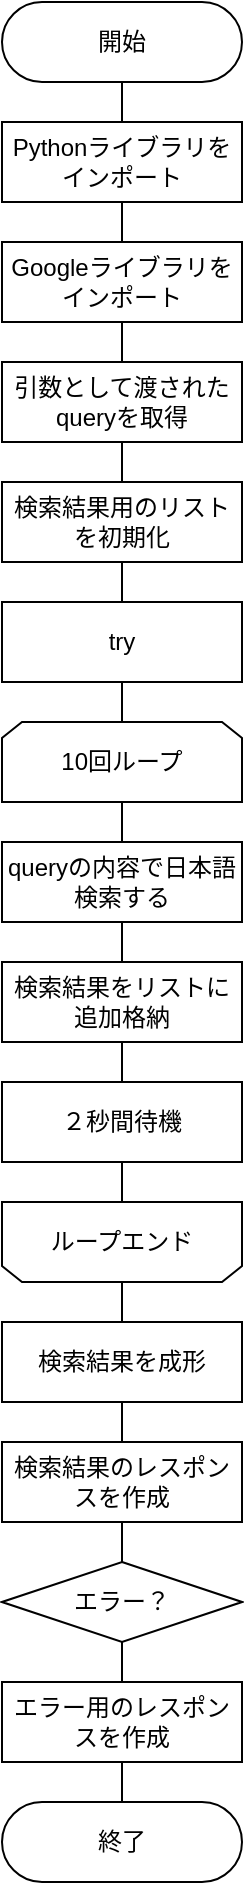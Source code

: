<mxfile version="26.0.10">
  <diagram id="C5RBs43oDa-KdzZeNtuy" name="Page-1">
    <mxGraphModel dx="1426" dy="755" grid="1" gridSize="10" guides="1" tooltips="1" connect="1" arrows="1" fold="1" page="1" pageScale="1" pageWidth="827" pageHeight="1169" math="0" shadow="0">
      <root>
        <mxCell id="WIyWlLk6GJQsqaUBKTNV-0" />
        <mxCell id="WIyWlLk6GJQsqaUBKTNV-1" parent="WIyWlLk6GJQsqaUBKTNV-0" />
        <mxCell id="QCrwxpAt4398YTyObsWn-12" style="edgeStyle=orthogonalEdgeStyle;rounded=0;orthogonalLoop=1;jettySize=auto;html=1;exitX=0.5;exitY=1;exitDx=0;exitDy=0;entryX=0.5;entryY=0;entryDx=0;entryDy=0;endArrow=none;startFill=0;" edge="1" parent="WIyWlLk6GJQsqaUBKTNV-1" source="qappX6rMIuu9krUGE73v-0" target="qappX6rMIuu9krUGE73v-1">
          <mxGeometry relative="1" as="geometry" />
        </mxCell>
        <mxCell id="qappX6rMIuu9krUGE73v-0" value="Pythonライブラリをインポート" style="rounded=0;whiteSpace=wrap;html=1;" parent="WIyWlLk6GJQsqaUBKTNV-1" vertex="1">
          <mxGeometry x="320" y="220" width="120" height="40" as="geometry" />
        </mxCell>
        <mxCell id="QCrwxpAt4398YTyObsWn-13" style="edgeStyle=orthogonalEdgeStyle;rounded=0;orthogonalLoop=1;jettySize=auto;html=1;exitX=0.5;exitY=1;exitDx=0;exitDy=0;entryX=0.5;entryY=0;entryDx=0;entryDy=0;endArrow=none;startFill=0;" edge="1" parent="WIyWlLk6GJQsqaUBKTNV-1" source="qappX6rMIuu9krUGE73v-1" target="qappX6rMIuu9krUGE73v-2">
          <mxGeometry relative="1" as="geometry" />
        </mxCell>
        <mxCell id="qappX6rMIuu9krUGE73v-1" value="Googleライブラリをインポート" style="rounded=0;whiteSpace=wrap;html=1;" parent="WIyWlLk6GJQsqaUBKTNV-1" vertex="1">
          <mxGeometry x="320" y="280" width="120" height="40" as="geometry" />
        </mxCell>
        <mxCell id="QCrwxpAt4398YTyObsWn-14" style="edgeStyle=orthogonalEdgeStyle;rounded=0;orthogonalLoop=1;jettySize=auto;html=1;exitX=0.5;exitY=1;exitDx=0;exitDy=0;entryX=0.5;entryY=0;entryDx=0;entryDy=0;endArrow=none;startFill=0;" edge="1" parent="WIyWlLk6GJQsqaUBKTNV-1" source="qappX6rMIuu9krUGE73v-2" target="qappX6rMIuu9krUGE73v-3">
          <mxGeometry relative="1" as="geometry" />
        </mxCell>
        <mxCell id="qappX6rMIuu9krUGE73v-2" value="引数として渡されたqueryを取得" style="rounded=0;whiteSpace=wrap;html=1;" parent="WIyWlLk6GJQsqaUBKTNV-1" vertex="1">
          <mxGeometry x="320" y="340" width="120" height="40" as="geometry" />
        </mxCell>
        <mxCell id="QCrwxpAt4398YTyObsWn-15" style="edgeStyle=orthogonalEdgeStyle;rounded=0;orthogonalLoop=1;jettySize=auto;html=1;exitX=0.5;exitY=1;exitDx=0;exitDy=0;entryX=0.5;entryY=0;entryDx=0;entryDy=0;endArrow=none;startFill=0;" edge="1" parent="WIyWlLk6GJQsqaUBKTNV-1" source="qappX6rMIuu9krUGE73v-3" target="QCrwxpAt4398YTyObsWn-21">
          <mxGeometry relative="1" as="geometry" />
        </mxCell>
        <mxCell id="qappX6rMIuu9krUGE73v-3" value="検索結果用のリストを初期化" style="rounded=0;whiteSpace=wrap;html=1;" parent="WIyWlLk6GJQsqaUBKTNV-1" vertex="1">
          <mxGeometry x="320" y="400" width="120" height="40" as="geometry" />
        </mxCell>
        <mxCell id="QCrwxpAt4398YTyObsWn-18" style="edgeStyle=orthogonalEdgeStyle;rounded=0;orthogonalLoop=1;jettySize=auto;html=1;exitX=0.5;exitY=1;exitDx=0;exitDy=0;entryX=0.5;entryY=0;entryDx=0;entryDy=0;endArrow=none;startFill=0;" edge="1" parent="WIyWlLk6GJQsqaUBKTNV-1" source="qappX6rMIuu9krUGE73v-4" target="QCrwxpAt4398YTyObsWn-17">
          <mxGeometry relative="1" as="geometry" />
        </mxCell>
        <mxCell id="qappX6rMIuu9krUGE73v-4" value="10回ループ" style="shape=loopLimit;whiteSpace=wrap;html=1;size=10;" parent="WIyWlLk6GJQsqaUBKTNV-1" vertex="1">
          <mxGeometry x="320" y="520" width="120" height="40" as="geometry" />
        </mxCell>
        <mxCell id="QCrwxpAt4398YTyObsWn-3" style="edgeStyle=orthogonalEdgeStyle;rounded=0;orthogonalLoop=1;jettySize=auto;html=1;exitX=0.5;exitY=1;exitDx=0;exitDy=0;entryX=0.5;entryY=0;entryDx=0;entryDy=0;endArrow=none;startFill=0;" edge="1" parent="WIyWlLk6GJQsqaUBKTNV-1" source="qappX6rMIuu9krUGE73v-5" target="qappX6rMIuu9krUGE73v-6">
          <mxGeometry relative="1" as="geometry" />
        </mxCell>
        <mxCell id="qappX6rMIuu9krUGE73v-5" value="検索結果をリストに追加格納" style="rounded=0;whiteSpace=wrap;html=1;" parent="WIyWlLk6GJQsqaUBKTNV-1" vertex="1">
          <mxGeometry x="320" y="640" width="120" height="40" as="geometry" />
        </mxCell>
        <mxCell id="QCrwxpAt4398YTyObsWn-4" style="edgeStyle=orthogonalEdgeStyle;rounded=0;orthogonalLoop=1;jettySize=auto;html=1;exitX=0.5;exitY=1;exitDx=0;exitDy=0;entryX=0.5;entryY=1;entryDx=0;entryDy=0;endArrow=none;startFill=0;" edge="1" parent="WIyWlLk6GJQsqaUBKTNV-1" source="qappX6rMIuu9krUGE73v-6" target="QCrwxpAt4398YTyObsWn-0">
          <mxGeometry relative="1" as="geometry" />
        </mxCell>
        <mxCell id="qappX6rMIuu9krUGE73v-6" value="２秒間待機" style="rounded=0;whiteSpace=wrap;html=1;" parent="WIyWlLk6GJQsqaUBKTNV-1" vertex="1">
          <mxGeometry x="320" y="700" width="120" height="40" as="geometry" />
        </mxCell>
        <mxCell id="QCrwxpAt4398YTyObsWn-6" style="edgeStyle=orthogonalEdgeStyle;rounded=0;orthogonalLoop=1;jettySize=auto;html=1;exitX=0.5;exitY=1;exitDx=0;exitDy=0;entryX=0.5;entryY=0;entryDx=0;entryDy=0;endArrow=none;startFill=0;" edge="1" parent="WIyWlLk6GJQsqaUBKTNV-1" source="qappX6rMIuu9krUGE73v-7" target="qappX6rMIuu9krUGE73v-8">
          <mxGeometry relative="1" as="geometry" />
        </mxCell>
        <mxCell id="qappX6rMIuu9krUGE73v-7" value="検索結果を成形" style="rounded=0;whiteSpace=wrap;html=1;" parent="WIyWlLk6GJQsqaUBKTNV-1" vertex="1">
          <mxGeometry x="320" y="820" width="120" height="40" as="geometry" />
        </mxCell>
        <mxCell id="QCrwxpAt4398YTyObsWn-7" style="edgeStyle=orthogonalEdgeStyle;rounded=0;orthogonalLoop=1;jettySize=auto;html=1;exitX=0.5;exitY=1;exitDx=0;exitDy=0;entryX=0.5;entryY=0;entryDx=0;entryDy=0;endArrow=none;startFill=0;" edge="1" parent="WIyWlLk6GJQsqaUBKTNV-1" source="qappX6rMIuu9krUGE73v-8" target="qappX6rMIuu9krUGE73v-9">
          <mxGeometry relative="1" as="geometry" />
        </mxCell>
        <mxCell id="qappX6rMIuu9krUGE73v-8" value="検索結果のレスポンスを作成" style="rounded=0;whiteSpace=wrap;html=1;" parent="WIyWlLk6GJQsqaUBKTNV-1" vertex="1">
          <mxGeometry x="320" y="880" width="120" height="40" as="geometry" />
        </mxCell>
        <mxCell id="QCrwxpAt4398YTyObsWn-8" style="edgeStyle=orthogonalEdgeStyle;rounded=0;orthogonalLoop=1;jettySize=auto;html=1;exitX=0.5;exitY=1;exitDx=0;exitDy=0;entryX=0.5;entryY=0;entryDx=0;entryDy=0;endArrow=none;startFill=0;" edge="1" parent="WIyWlLk6GJQsqaUBKTNV-1" source="qappX6rMIuu9krUGE73v-9" target="qappX6rMIuu9krUGE73v-10">
          <mxGeometry relative="1" as="geometry" />
        </mxCell>
        <mxCell id="qappX6rMIuu9krUGE73v-9" value="エラー？" style="rhombus;whiteSpace=wrap;html=1;" parent="WIyWlLk6GJQsqaUBKTNV-1" vertex="1">
          <mxGeometry x="320" y="940" width="120" height="40" as="geometry" />
        </mxCell>
        <mxCell id="QCrwxpAt4398YTyObsWn-16" style="edgeStyle=orthogonalEdgeStyle;rounded=0;orthogonalLoop=1;jettySize=auto;html=1;exitX=0.5;exitY=1;exitDx=0;exitDy=0;entryX=0.5;entryY=0;entryDx=0;entryDy=0;endArrow=none;startFill=0;" edge="1" parent="WIyWlLk6GJQsqaUBKTNV-1" source="qappX6rMIuu9krUGE73v-10" target="QCrwxpAt4398YTyObsWn-9">
          <mxGeometry relative="1" as="geometry" />
        </mxCell>
        <mxCell id="qappX6rMIuu9krUGE73v-10" value="エラー用のレスポンスを作成" style="rounded=0;whiteSpace=wrap;html=1;" parent="WIyWlLk6GJQsqaUBKTNV-1" vertex="1">
          <mxGeometry x="320" y="1000" width="120" height="40" as="geometry" />
        </mxCell>
        <mxCell id="QCrwxpAt4398YTyObsWn-5" style="edgeStyle=orthogonalEdgeStyle;rounded=0;orthogonalLoop=1;jettySize=auto;html=1;exitX=0.5;exitY=0;exitDx=0;exitDy=0;entryX=0.5;entryY=0;entryDx=0;entryDy=0;endArrow=none;startFill=0;" edge="1" parent="WIyWlLk6GJQsqaUBKTNV-1" source="QCrwxpAt4398YTyObsWn-0" target="qappX6rMIuu9krUGE73v-7">
          <mxGeometry relative="1" as="geometry" />
        </mxCell>
        <mxCell id="QCrwxpAt4398YTyObsWn-0" value="" style="shape=loopLimit;whiteSpace=wrap;html=1;size=10;rotation=-180;" vertex="1" parent="WIyWlLk6GJQsqaUBKTNV-1">
          <mxGeometry x="320" y="760" width="120" height="40" as="geometry" />
        </mxCell>
        <mxCell id="QCrwxpAt4398YTyObsWn-9" value="終了" style="rounded=1;whiteSpace=wrap;html=1;arcSize=50;" vertex="1" parent="WIyWlLk6GJQsqaUBKTNV-1">
          <mxGeometry x="320" y="1060" width="120" height="40" as="geometry" />
        </mxCell>
        <mxCell id="QCrwxpAt4398YTyObsWn-11" style="edgeStyle=orthogonalEdgeStyle;rounded=0;orthogonalLoop=1;jettySize=auto;html=1;exitX=0.5;exitY=1;exitDx=0;exitDy=0;entryX=0.5;entryY=0;entryDx=0;entryDy=0;endArrow=none;startFill=0;" edge="1" parent="WIyWlLk6GJQsqaUBKTNV-1" source="QCrwxpAt4398YTyObsWn-10" target="qappX6rMIuu9krUGE73v-0">
          <mxGeometry relative="1" as="geometry" />
        </mxCell>
        <mxCell id="QCrwxpAt4398YTyObsWn-10" value="開始" style="rounded=1;whiteSpace=wrap;html=1;arcSize=50;" vertex="1" parent="WIyWlLk6GJQsqaUBKTNV-1">
          <mxGeometry x="320" y="160" width="120" height="40" as="geometry" />
        </mxCell>
        <mxCell id="QCrwxpAt4398YTyObsWn-19" style="edgeStyle=orthogonalEdgeStyle;rounded=0;orthogonalLoop=1;jettySize=auto;html=1;exitX=0.5;exitY=1;exitDx=0;exitDy=0;entryX=0.5;entryY=0;entryDx=0;entryDy=0;endArrow=none;startFill=0;" edge="1" parent="WIyWlLk6GJQsqaUBKTNV-1" source="QCrwxpAt4398YTyObsWn-17" target="qappX6rMIuu9krUGE73v-5">
          <mxGeometry relative="1" as="geometry" />
        </mxCell>
        <mxCell id="QCrwxpAt4398YTyObsWn-17" value="queryの内容で日本語検索する" style="rounded=0;whiteSpace=wrap;html=1;" vertex="1" parent="WIyWlLk6GJQsqaUBKTNV-1">
          <mxGeometry x="320" y="580" width="120" height="40" as="geometry" />
        </mxCell>
        <mxCell id="QCrwxpAt4398YTyObsWn-20" value="ループエンド" style="text;html=1;align=center;verticalAlign=middle;whiteSpace=wrap;rounded=0;" vertex="1" parent="WIyWlLk6GJQsqaUBKTNV-1">
          <mxGeometry x="320" y="760" width="120" height="40" as="geometry" />
        </mxCell>
        <mxCell id="QCrwxpAt4398YTyObsWn-22" style="edgeStyle=orthogonalEdgeStyle;rounded=0;orthogonalLoop=1;jettySize=auto;html=1;exitX=0.5;exitY=1;exitDx=0;exitDy=0;entryX=0.5;entryY=0;entryDx=0;entryDy=0;endArrow=none;startFill=0;" edge="1" parent="WIyWlLk6GJQsqaUBKTNV-1" source="QCrwxpAt4398YTyObsWn-21" target="qappX6rMIuu9krUGE73v-4">
          <mxGeometry relative="1" as="geometry" />
        </mxCell>
        <mxCell id="QCrwxpAt4398YTyObsWn-21" value="try" style="rounded=0;whiteSpace=wrap;html=1;" vertex="1" parent="WIyWlLk6GJQsqaUBKTNV-1">
          <mxGeometry x="320" y="460" width="120" height="40" as="geometry" />
        </mxCell>
      </root>
    </mxGraphModel>
  </diagram>
</mxfile>
